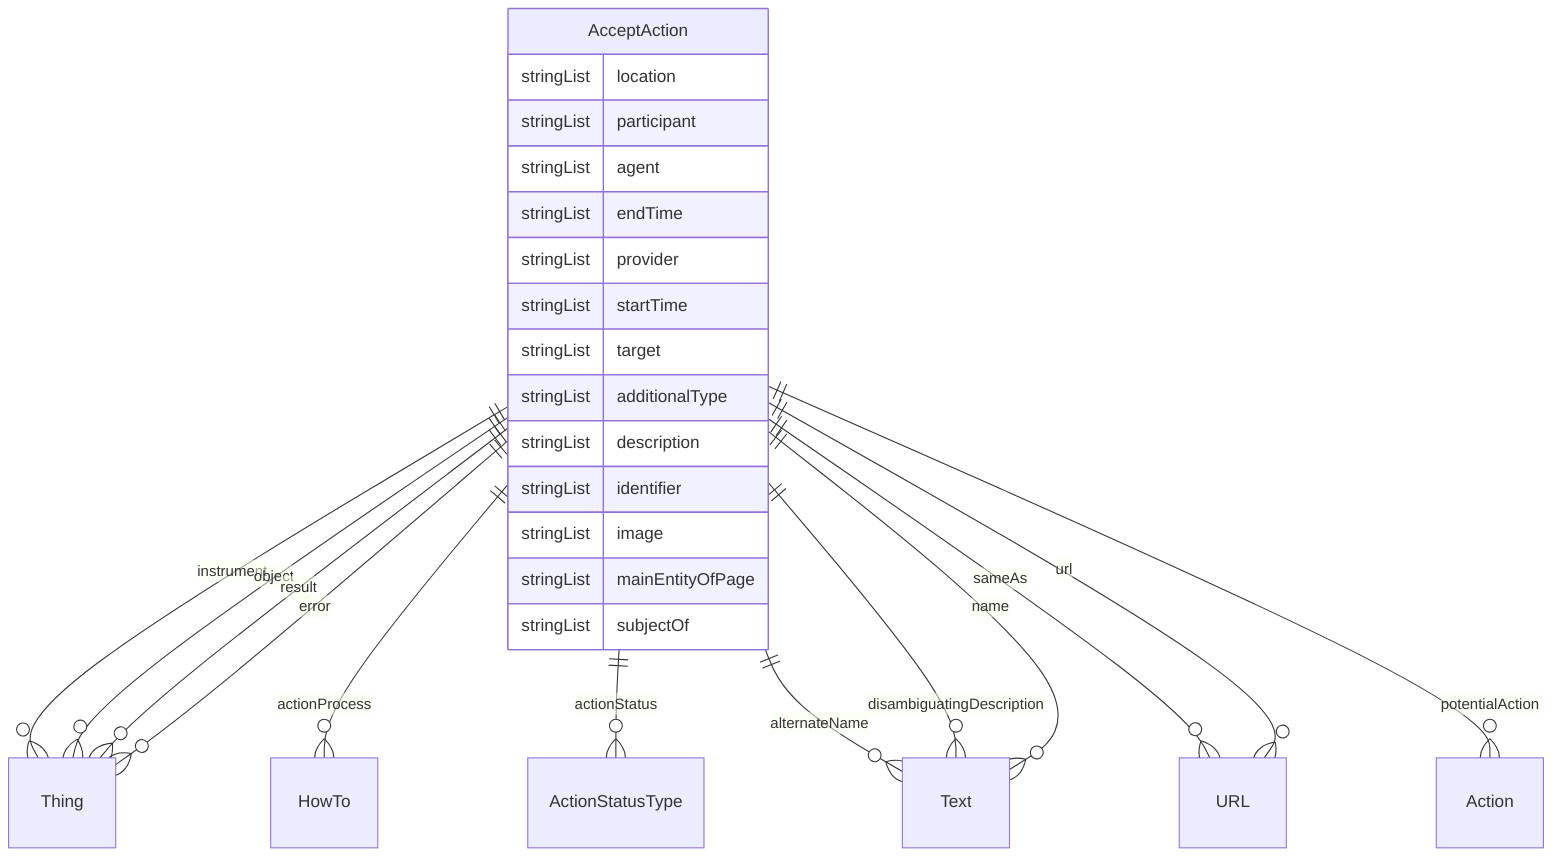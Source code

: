 erDiagram
AcceptAction {
    stringList location  
    stringList participant  
    stringList agent  
    stringList endTime  
    stringList provider  
    stringList startTime  
    stringList target  
    stringList additionalType  
    stringList description  
    stringList identifier  
    stringList image  
    stringList mainEntityOfPage  
    stringList subjectOf  
}

AcceptAction ||--}o Thing : "instrument"
AcceptAction ||--}o Thing : "object"
AcceptAction ||--}o Thing : "result"
AcceptAction ||--}o HowTo : "actionProcess"
AcceptAction ||--}o ActionStatusType : "actionStatus"
AcceptAction ||--}o Thing : "error"
AcceptAction ||--}o Text : "alternateName"
AcceptAction ||--}o Text : "disambiguatingDescription"
AcceptAction ||--}o Text : "name"
AcceptAction ||--}o URL : "sameAs"
AcceptAction ||--}o Action : "potentialAction"
AcceptAction ||--}o URL : "url"
